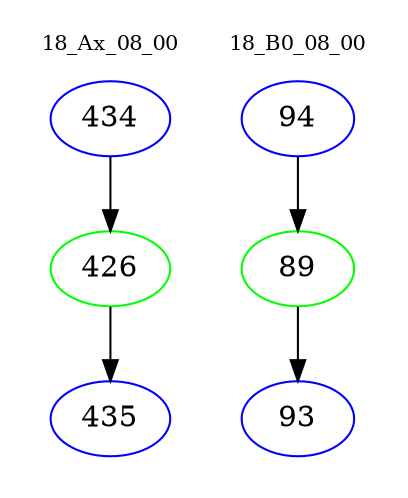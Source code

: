 digraph{
subgraph cluster_0 {
color = white
label = "18_Ax_08_00";
fontsize=10;
T0_434 [label="434", color="blue"]
T0_434 -> T0_426 [color="black"]
T0_426 [label="426", color="green"]
T0_426 -> T0_435 [color="black"]
T0_435 [label="435", color="blue"]
}
subgraph cluster_1 {
color = white
label = "18_B0_08_00";
fontsize=10;
T1_94 [label="94", color="blue"]
T1_94 -> T1_89 [color="black"]
T1_89 [label="89", color="green"]
T1_89 -> T1_93 [color="black"]
T1_93 [label="93", color="blue"]
}
}
